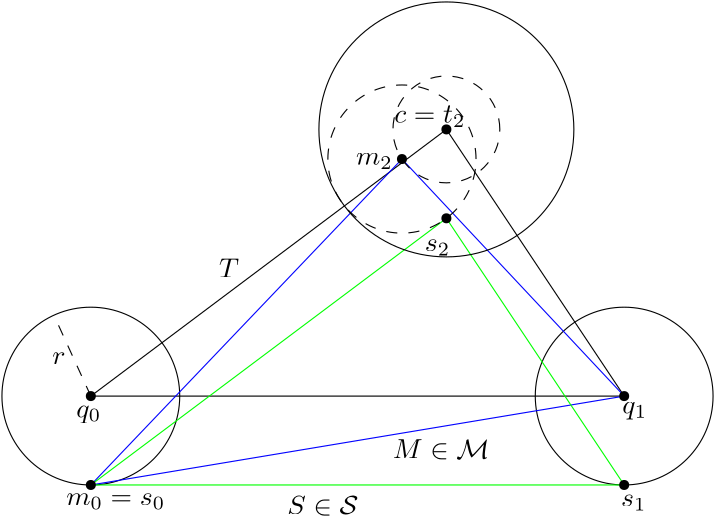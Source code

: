 <?xml version="1.0"?>
<!DOCTYPE ipe SYSTEM "ipe.dtd">
<ipe version="70212" creator="Ipe 7.2.12">
<info created="D:20191017111047" modified="D:20200211145421"/>
<ipestyle name="basic">
<symbol name="arrow/arc(spx)">
<path stroke="sym-stroke" fill="sym-stroke" pen="sym-pen">
0 0 m
-1 0.333 l
-1 -0.333 l
h
</path>
</symbol>
<symbol name="arrow/farc(spx)">
<path stroke="sym-stroke" fill="white" pen="sym-pen">
0 0 m
-1 0.333 l
-1 -0.333 l
h
</path>
</symbol>
<symbol name="arrow/ptarc(spx)">
<path stroke="sym-stroke" fill="sym-stroke" pen="sym-pen">
0 0 m
-1 0.333 l
-0.8 0 l
-1 -0.333 l
h
</path>
</symbol>
<symbol name="arrow/fptarc(spx)">
<path stroke="sym-stroke" fill="white" pen="sym-pen">
0 0 m
-1 0.333 l
-0.8 0 l
-1 -0.333 l
h
</path>
</symbol>
<symbol name="mark/circle(sx)" transformations="translations">
<path fill="sym-stroke">
0.6 0 0 0.6 0 0 e
0.4 0 0 0.4 0 0 e
</path>
</symbol>
<symbol name="mark/disk(sx)" transformations="translations">
<path fill="sym-stroke">
0.6 0 0 0.6 0 0 e
</path>
</symbol>
<symbol name="mark/fdisk(sfx)" transformations="translations">
<group>
<path fill="sym-fill">
0.5 0 0 0.5 0 0 e
</path>
<path fill="sym-stroke" fillrule="eofill">
0.6 0 0 0.6 0 0 e
0.4 0 0 0.4 0 0 e
</path>
</group>
</symbol>
<symbol name="mark/box(sx)" transformations="translations">
<path fill="sym-stroke" fillrule="eofill">
-0.6 -0.6 m
0.6 -0.6 l
0.6 0.6 l
-0.6 0.6 l
h
-0.4 -0.4 m
0.4 -0.4 l
0.4 0.4 l
-0.4 0.4 l
h
</path>
</symbol>
<symbol name="mark/square(sx)" transformations="translations">
<path fill="sym-stroke">
-0.6 -0.6 m
0.6 -0.6 l
0.6 0.6 l
-0.6 0.6 l
h
</path>
</symbol>
<symbol name="mark/fsquare(sfx)" transformations="translations">
<group>
<path fill="sym-fill">
-0.5 -0.5 m
0.5 -0.5 l
0.5 0.5 l
-0.5 0.5 l
h
</path>
<path fill="sym-stroke" fillrule="eofill">
-0.6 -0.6 m
0.6 -0.6 l
0.6 0.6 l
-0.6 0.6 l
h
-0.4 -0.4 m
0.4 -0.4 l
0.4 0.4 l
-0.4 0.4 l
h
</path>
</group>
</symbol>
<symbol name="mark/cross(sx)" transformations="translations">
<group>
<path fill="sym-stroke">
-0.43 -0.57 m
0.57 0.43 l
0.43 0.57 l
-0.57 -0.43 l
h
</path>
<path fill="sym-stroke">
-0.43 0.57 m
0.57 -0.43 l
0.43 -0.57 l
-0.57 0.43 l
h
</path>
</group>
</symbol>
<symbol name="arrow/fnormal(spx)">
<path stroke="sym-stroke" fill="white" pen="sym-pen">
0 0 m
-1 0.333 l
-1 -0.333 l
h
</path>
</symbol>
<symbol name="arrow/pointed(spx)">
<path stroke="sym-stroke" fill="sym-stroke" pen="sym-pen">
0 0 m
-1 0.333 l
-0.8 0 l
-1 -0.333 l
h
</path>
</symbol>
<symbol name="arrow/fpointed(spx)">
<path stroke="sym-stroke" fill="white" pen="sym-pen">
0 0 m
-1 0.333 l
-0.8 0 l
-1 -0.333 l
h
</path>
</symbol>
<symbol name="arrow/linear(spx)">
<path stroke="sym-stroke" pen="sym-pen">
-1 0.333 m
0 0 l
-1 -0.333 l
</path>
</symbol>
<symbol name="arrow/fdouble(spx)">
<path stroke="sym-stroke" fill="white" pen="sym-pen">
0 0 m
-1 0.333 l
-1 -0.333 l
h
-1 0 m
-2 0.333 l
-2 -0.333 l
h
</path>
</symbol>
<symbol name="arrow/double(spx)">
<path stroke="sym-stroke" fill="sym-stroke" pen="sym-pen">
0 0 m
-1 0.333 l
-1 -0.333 l
h
-1 0 m
-2 0.333 l
-2 -0.333 l
h
</path>
</symbol>
<pen name="heavier" value="0.8"/>
<pen name="fat" value="1.2"/>
<pen name="ultrafat" value="2"/>
<symbolsize name="large" value="5"/>
<symbolsize name="small" value="2"/>
<symbolsize name="tiny" value="1.1"/>
<arrowsize name="large" value="10"/>
<arrowsize name="small" value="5"/>
<arrowsize name="tiny" value="3"/>
<color name="red" value="1 0 0"/>
<color name="green" value="0 1 0"/>
<color name="blue" value="0 0 1"/>
<color name="yellow" value="1 1 0"/>
<color name="orange" value="1 0.647 0"/>
<color name="gold" value="1 0.843 0"/>
<color name="purple" value="0.627 0.125 0.941"/>
<color name="gray" value="0.745"/>
<color name="brown" value="0.647 0.165 0.165"/>
<color name="navy" value="0 0 0.502"/>
<color name="pink" value="1 0.753 0.796"/>
<color name="seagreen" value="0.18 0.545 0.341"/>
<color name="turquoise" value="0.251 0.878 0.816"/>
<color name="violet" value="0.933 0.51 0.933"/>
<color name="darkblue" value="0 0 0.545"/>
<color name="darkcyan" value="0 0.545 0.545"/>
<color name="darkgray" value="0.663"/>
<color name="darkgreen" value="0 0.392 0"/>
<color name="darkmagenta" value="0.545 0 0.545"/>
<color name="darkorange" value="1 0.549 0"/>
<color name="darkred" value="0.545 0 0"/>
<color name="lightblue" value="0.678 0.847 0.902"/>
<color name="lightcyan" value="0.878 1 1"/>
<color name="lightgray" value="0.827"/>
<color name="lightgreen" value="0.565 0.933 0.565"/>
<color name="lightyellow" value="1 1 0.878"/>
<dashstyle name="dashed" value="[4] 0"/>
<dashstyle name="dotted" value="[1 3] 0"/>
<dashstyle name="dash dotted" value="[4 2 1 2] 0"/>
<dashstyle name="dash dot dotted" value="[4 2 1 2 1 2] 0"/>
<textsize name="large" value="\large"/>
<textsize name="small" value="\small"/>
<textsize name="tiny" value="\tiny"/>
<textsize name="Large" value="\Large"/>
<textsize name="LARGE" value="\LARGE"/>
<textsize name="huge" value="\huge"/>
<textsize name="Huge" value="\Huge"/>
<textsize name="footnote" value="\footnotesize"/>
<textstyle name="center" begin="\begin{center}" end="\end{center}"/>
<textstyle name="itemize" begin="\begin{itemize}" end="\end{itemize}"/>
<textstyle name="item" begin="\begin{itemize}\item{}" end="\end{itemize}"/>
<gridsize name="4 pts" value="4"/>
<gridsize name="8 pts (~3 mm)" value="8"/>
<gridsize name="16 pts (~6 mm)" value="16"/>
<gridsize name="32 pts (~12 mm)" value="32"/>
<gridsize name="10 pts (~3.5 mm)" value="10"/>
<gridsize name="20 pts (~7 mm)" value="20"/>
<gridsize name="14 pts (~5 mm)" value="14"/>
<gridsize name="28 pts (~10 mm)" value="28"/>
<gridsize name="56 pts (~20 mm)" value="56"/>
<anglesize name="90 deg" value="90"/>
<anglesize name="60 deg" value="60"/>
<anglesize name="45 deg" value="45"/>
<anglesize name="30 deg" value="30"/>
<anglesize name="22.5 deg" value="22.5"/>
<opacity name="10%" value="0.1"/>
<opacity name="30%" value="0.3"/>
<opacity name="50%" value="0.5"/>
<opacity name="75%" value="0.75"/>
<tiling name="falling" angle="-60" step="4" width="1"/>
<tiling name="rising" angle="30" step="4" width="1"/>
</ipestyle>
<page>
<layer name="alpha"/>
<view layers="alpha" active="alpha"/>
<path layer="alpha" stroke="black">
192 448 m
384 448 l
320 544 l
192 448 l
192 448 l
h
</path>
<path stroke="black">
32 0 0 32 384 448 e
</path>
<path stroke="black">
32 0 0 32 192 448 e
</path>
<path matrix="1 0.166667 -0.166667 1 74.6667 -64" stroke="blue">
192 448 m
384 448 l
320 544 l
192 448 l
192 448 l
h
</path>
<path matrix="1 0 0 1 0 -32" stroke="green">
192 448 m
384 448 l
320 544 l
192 448 l
192 448 l
h
</path>
<path stroke="black" dash="dashed">
19.2296 0 0 19.2296 320 544 e
</path>
<use name="mark/disk(sx)" pos="304 533.333" size="normal" stroke="black"/>
<use name="mark/disk(sx)" pos="320 544" size="normal" stroke="black"/>
<use name="mark/disk(sx)" pos="320 512" size="normal" stroke="black"/>
<path stroke="black" dash="dashed">
26.6667 0 0 26.6667 304 533.333 e
</path>
<path stroke="black" dash="dashed">
192 448 m
178.706 477.108 l
178.706 477.108 l
</path>
<path stroke="black">
45.8907 0 0 45.8907 320 544 e
</path>
<text matrix="1 0 0 1 -186.607 -95.1892" transformations="translations" pos="373.4 535.497" stroke="black" type="label" width="8.917" height="4.297" depth="1.93" valign="baseline" style="math">q_0</text>
<use name="mark/disk(sx)" pos="192 448" size="normal" stroke="black"/>
<use name="mark/disk(sx)" pos="384 448" size="normal" stroke="black"/>
<text transformations="translations" pos="383.342 441.679" stroke="black" type="label" width="8.917" height="4.297" depth="1.93" valign="baseline" style="math">q_1</text>
<text transformations="translations" pos="238.101 490.702" stroke="black" type="label" width="7.206" height="6.808" depth="0" valign="baseline" style="math">T</text>
<text matrix="1 0 0 1 -55.3832 -6.24252" transformations="translations" pos="318.092 411.625" stroke="black" type="label" width="25.64" height="6.807" depth="0.39" valign="baseline" style="math">S \in \mathcal{S}</text>
<text matrix="1 0 0 1 15.8322 -1.09005" transformations="translations" pos="284.839 426.709" stroke="black" type="label" width="34.892" height="6.807" depth="0.39" valign="baseline" style="math">M \in \mathcal{M}</text>
<text matrix="1 0 0 1 -30.8536 26.2827" transformations="translations" pos="318.32 504.986" stroke="black" type="label" width="13.217" height="4.294" depth="1.49" valign="baseline" style="math">m_2</text>
<text matrix="1 0 0 1 -22.8372 1.48857" transformations="translations" pos="324.034 544.867" stroke="black" type="label" width="25.662" height="6.132" depth="1.49" valign="baseline" style="math">c=t_2</text>
<text matrix="1 0 0 1 16.3098 -33.9979" transformations="translations" pos="295.923 534.126" stroke="black" type="label" width="9.139" height="4.294" depth="1.49" valign="baseline" style="math">s_2</text>
<text transformations="translations" pos="178.102 459.439" stroke="black" type="label" width="4.771" height="4.289" depth="0" valign="baseline" style="math">r</text>
<use name="mark/disk(sx)" pos="192 416" size="normal" stroke="black"/>
<text matrix="1 0 0 1 -134.969 -2.92564" transformations="translations" pos="318.092 411.625" stroke="black" type="label" width="35.639" height="4.294" depth="1.49" valign="baseline" style="math">m_0=s_0</text>
<use name="mark/disk(sx)" pos="384 416" size="normal" stroke="black"/>
<text matrix="1 0 0 1 64.8015 -3.36638" transformations="translations" pos="318.092 411.625" stroke="black" type="label" width="9.139" height="4.294" depth="1.49" valign="baseline" style="math">s_1</text>
</page>
</ipe>
